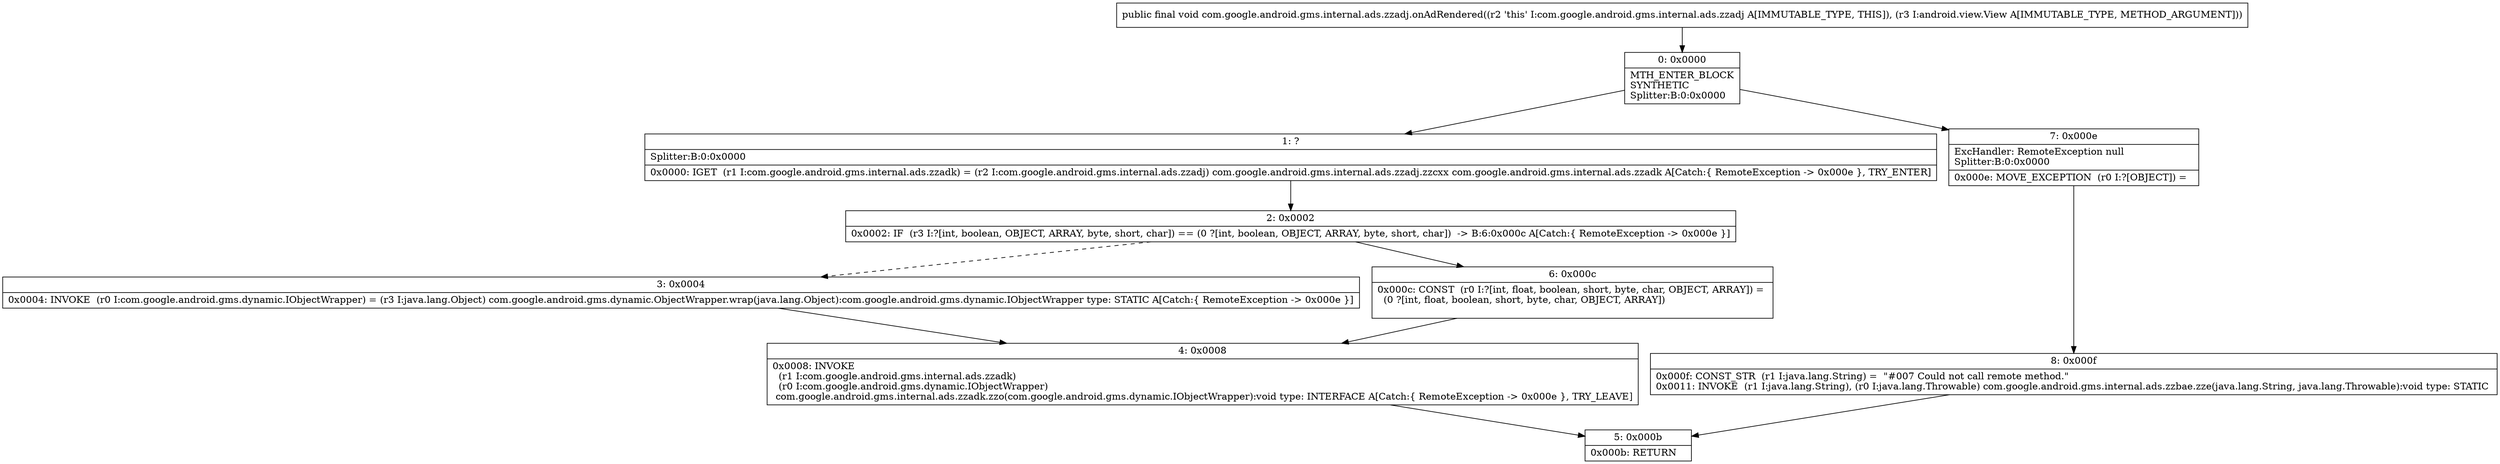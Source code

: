 digraph "CFG forcom.google.android.gms.internal.ads.zzadj.onAdRendered(Landroid\/view\/View;)V" {
Node_0 [shape=record,label="{0\:\ 0x0000|MTH_ENTER_BLOCK\lSYNTHETIC\lSplitter:B:0:0x0000\l}"];
Node_1 [shape=record,label="{1\:\ ?|Splitter:B:0:0x0000\l|0x0000: IGET  (r1 I:com.google.android.gms.internal.ads.zzadk) = (r2 I:com.google.android.gms.internal.ads.zzadj) com.google.android.gms.internal.ads.zzadj.zzcxx com.google.android.gms.internal.ads.zzadk A[Catch:\{ RemoteException \-\> 0x000e \}, TRY_ENTER]\l}"];
Node_2 [shape=record,label="{2\:\ 0x0002|0x0002: IF  (r3 I:?[int, boolean, OBJECT, ARRAY, byte, short, char]) == (0 ?[int, boolean, OBJECT, ARRAY, byte, short, char])  \-\> B:6:0x000c A[Catch:\{ RemoteException \-\> 0x000e \}]\l}"];
Node_3 [shape=record,label="{3\:\ 0x0004|0x0004: INVOKE  (r0 I:com.google.android.gms.dynamic.IObjectWrapper) = (r3 I:java.lang.Object) com.google.android.gms.dynamic.ObjectWrapper.wrap(java.lang.Object):com.google.android.gms.dynamic.IObjectWrapper type: STATIC A[Catch:\{ RemoteException \-\> 0x000e \}]\l}"];
Node_4 [shape=record,label="{4\:\ 0x0008|0x0008: INVOKE  \l  (r1 I:com.google.android.gms.internal.ads.zzadk)\l  (r0 I:com.google.android.gms.dynamic.IObjectWrapper)\l com.google.android.gms.internal.ads.zzadk.zzo(com.google.android.gms.dynamic.IObjectWrapper):void type: INTERFACE A[Catch:\{ RemoteException \-\> 0x000e \}, TRY_LEAVE]\l}"];
Node_5 [shape=record,label="{5\:\ 0x000b|0x000b: RETURN   \l}"];
Node_6 [shape=record,label="{6\:\ 0x000c|0x000c: CONST  (r0 I:?[int, float, boolean, short, byte, char, OBJECT, ARRAY]) = \l  (0 ?[int, float, boolean, short, byte, char, OBJECT, ARRAY])\l \l}"];
Node_7 [shape=record,label="{7\:\ 0x000e|ExcHandler: RemoteException null\lSplitter:B:0:0x0000\l|0x000e: MOVE_EXCEPTION  (r0 I:?[OBJECT]) =  \l}"];
Node_8 [shape=record,label="{8\:\ 0x000f|0x000f: CONST_STR  (r1 I:java.lang.String) =  \"#007 Could not call remote method.\" \l0x0011: INVOKE  (r1 I:java.lang.String), (r0 I:java.lang.Throwable) com.google.android.gms.internal.ads.zzbae.zze(java.lang.String, java.lang.Throwable):void type: STATIC \l}"];
MethodNode[shape=record,label="{public final void com.google.android.gms.internal.ads.zzadj.onAdRendered((r2 'this' I:com.google.android.gms.internal.ads.zzadj A[IMMUTABLE_TYPE, THIS]), (r3 I:android.view.View A[IMMUTABLE_TYPE, METHOD_ARGUMENT])) }"];
MethodNode -> Node_0;
Node_0 -> Node_1;
Node_0 -> Node_7;
Node_1 -> Node_2;
Node_2 -> Node_3[style=dashed];
Node_2 -> Node_6;
Node_3 -> Node_4;
Node_4 -> Node_5;
Node_6 -> Node_4;
Node_7 -> Node_8;
Node_8 -> Node_5;
}

